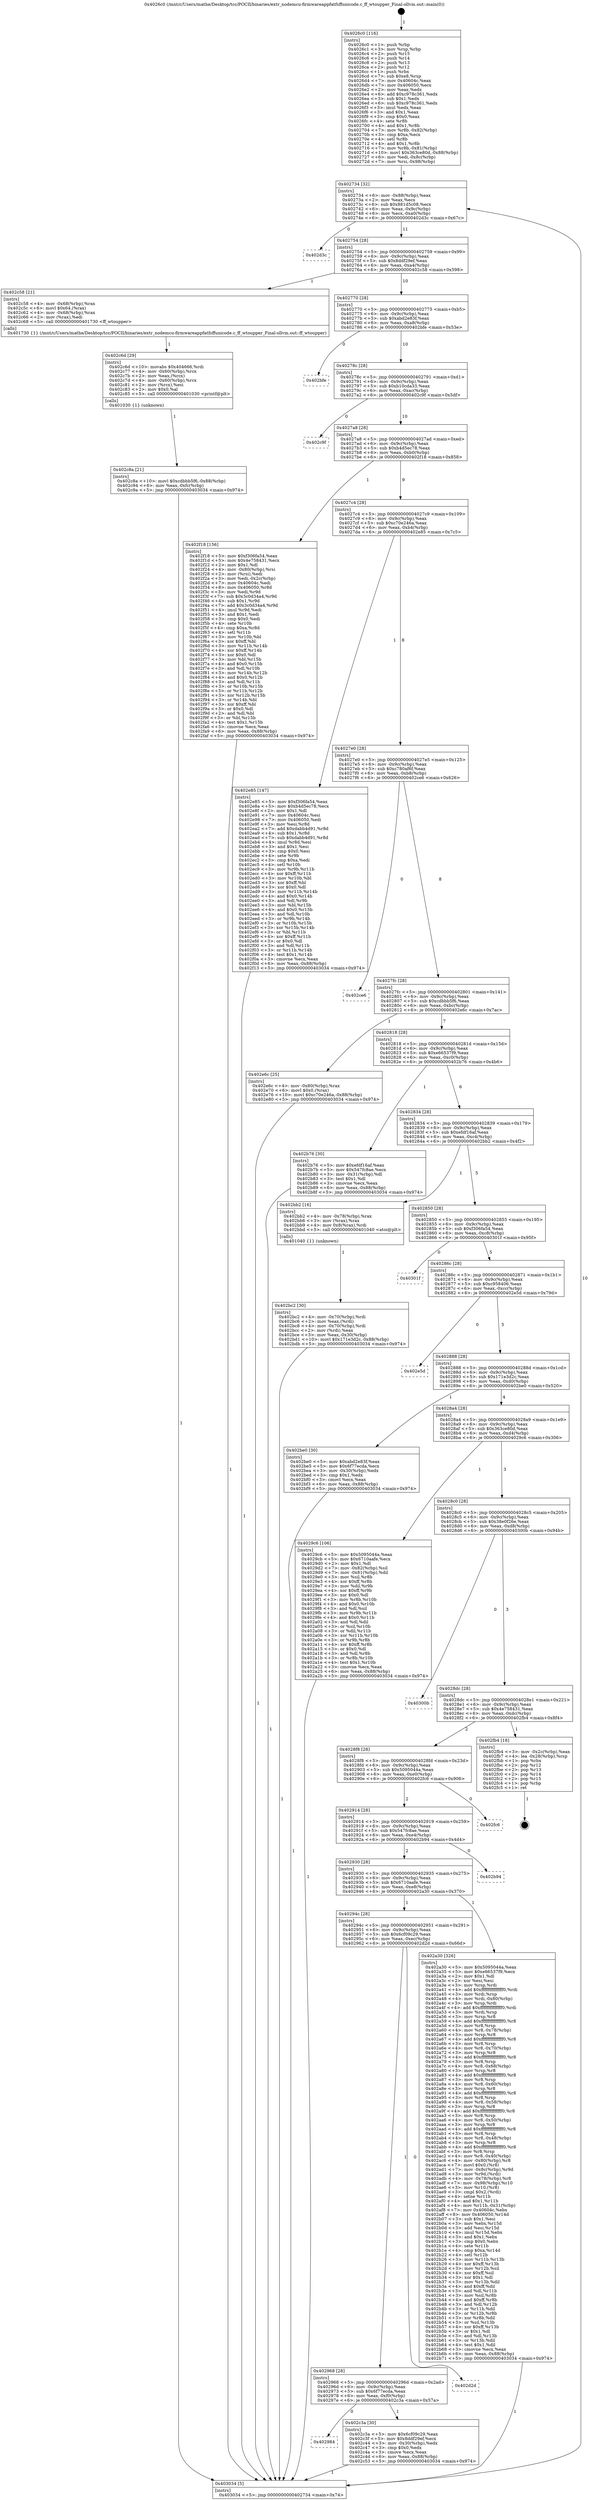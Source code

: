 digraph "0x4026c0" {
  label = "0x4026c0 (/mnt/c/Users/mathe/Desktop/tcc/POCII/binaries/extr_nodemcu-firmwareappfatfsffunicode.c_ff_wtoupper_Final-ollvm.out::main(0))"
  labelloc = "t"
  node[shape=record]

  Entry [label="",width=0.3,height=0.3,shape=circle,fillcolor=black,style=filled]
  "0x402734" [label="{
     0x402734 [32]\l
     | [instrs]\l
     &nbsp;&nbsp;0x402734 \<+6\>: mov -0x88(%rbp),%eax\l
     &nbsp;&nbsp;0x40273a \<+2\>: mov %eax,%ecx\l
     &nbsp;&nbsp;0x40273c \<+6\>: sub $0x881d5c08,%ecx\l
     &nbsp;&nbsp;0x402742 \<+6\>: mov %eax,-0x9c(%rbp)\l
     &nbsp;&nbsp;0x402748 \<+6\>: mov %ecx,-0xa0(%rbp)\l
     &nbsp;&nbsp;0x40274e \<+6\>: je 0000000000402d3c \<main+0x67c\>\l
  }"]
  "0x402d3c" [label="{
     0x402d3c\l
  }", style=dashed]
  "0x402754" [label="{
     0x402754 [28]\l
     | [instrs]\l
     &nbsp;&nbsp;0x402754 \<+5\>: jmp 0000000000402759 \<main+0x99\>\l
     &nbsp;&nbsp;0x402759 \<+6\>: mov -0x9c(%rbp),%eax\l
     &nbsp;&nbsp;0x40275f \<+5\>: sub $0x8ddf29ef,%eax\l
     &nbsp;&nbsp;0x402764 \<+6\>: mov %eax,-0xa4(%rbp)\l
     &nbsp;&nbsp;0x40276a \<+6\>: je 0000000000402c58 \<main+0x598\>\l
  }"]
  Exit [label="",width=0.3,height=0.3,shape=circle,fillcolor=black,style=filled,peripheries=2]
  "0x402c58" [label="{
     0x402c58 [21]\l
     | [instrs]\l
     &nbsp;&nbsp;0x402c58 \<+4\>: mov -0x68(%rbp),%rax\l
     &nbsp;&nbsp;0x402c5c \<+6\>: movl $0x64,(%rax)\l
     &nbsp;&nbsp;0x402c62 \<+4\>: mov -0x68(%rbp),%rax\l
     &nbsp;&nbsp;0x402c66 \<+2\>: mov (%rax),%edi\l
     &nbsp;&nbsp;0x402c68 \<+5\>: call 0000000000401730 \<ff_wtoupper\>\l
     | [calls]\l
     &nbsp;&nbsp;0x401730 \{1\} (/mnt/c/Users/mathe/Desktop/tcc/POCII/binaries/extr_nodemcu-firmwareappfatfsffunicode.c_ff_wtoupper_Final-ollvm.out::ff_wtoupper)\l
  }"]
  "0x402770" [label="{
     0x402770 [28]\l
     | [instrs]\l
     &nbsp;&nbsp;0x402770 \<+5\>: jmp 0000000000402775 \<main+0xb5\>\l
     &nbsp;&nbsp;0x402775 \<+6\>: mov -0x9c(%rbp),%eax\l
     &nbsp;&nbsp;0x40277b \<+5\>: sub $0xabd2e83f,%eax\l
     &nbsp;&nbsp;0x402780 \<+6\>: mov %eax,-0xa8(%rbp)\l
     &nbsp;&nbsp;0x402786 \<+6\>: je 0000000000402bfe \<main+0x53e\>\l
  }"]
  "0x402c8a" [label="{
     0x402c8a [21]\l
     | [instrs]\l
     &nbsp;&nbsp;0x402c8a \<+10\>: movl $0xcdbbb5f6,-0x88(%rbp)\l
     &nbsp;&nbsp;0x402c94 \<+6\>: mov %eax,-0xfc(%rbp)\l
     &nbsp;&nbsp;0x402c9a \<+5\>: jmp 0000000000403034 \<main+0x974\>\l
  }"]
  "0x402bfe" [label="{
     0x402bfe\l
  }", style=dashed]
  "0x40278c" [label="{
     0x40278c [28]\l
     | [instrs]\l
     &nbsp;&nbsp;0x40278c \<+5\>: jmp 0000000000402791 \<main+0xd1\>\l
     &nbsp;&nbsp;0x402791 \<+6\>: mov -0x9c(%rbp),%eax\l
     &nbsp;&nbsp;0x402797 \<+5\>: sub $0xb10cda33,%eax\l
     &nbsp;&nbsp;0x40279c \<+6\>: mov %eax,-0xac(%rbp)\l
     &nbsp;&nbsp;0x4027a2 \<+6\>: je 0000000000402c9f \<main+0x5df\>\l
  }"]
  "0x402c6d" [label="{
     0x402c6d [29]\l
     | [instrs]\l
     &nbsp;&nbsp;0x402c6d \<+10\>: movabs $0x404666,%rdi\l
     &nbsp;&nbsp;0x402c77 \<+4\>: mov -0x60(%rbp),%rcx\l
     &nbsp;&nbsp;0x402c7b \<+2\>: mov %eax,(%rcx)\l
     &nbsp;&nbsp;0x402c7d \<+4\>: mov -0x60(%rbp),%rcx\l
     &nbsp;&nbsp;0x402c81 \<+2\>: mov (%rcx),%esi\l
     &nbsp;&nbsp;0x402c83 \<+2\>: mov $0x0,%al\l
     &nbsp;&nbsp;0x402c85 \<+5\>: call 0000000000401030 \<printf@plt\>\l
     | [calls]\l
     &nbsp;&nbsp;0x401030 \{1\} (unknown)\l
  }"]
  "0x402c9f" [label="{
     0x402c9f\l
  }", style=dashed]
  "0x4027a8" [label="{
     0x4027a8 [28]\l
     | [instrs]\l
     &nbsp;&nbsp;0x4027a8 \<+5\>: jmp 00000000004027ad \<main+0xed\>\l
     &nbsp;&nbsp;0x4027ad \<+6\>: mov -0x9c(%rbp),%eax\l
     &nbsp;&nbsp;0x4027b3 \<+5\>: sub $0xb4d5ec78,%eax\l
     &nbsp;&nbsp;0x4027b8 \<+6\>: mov %eax,-0xb0(%rbp)\l
     &nbsp;&nbsp;0x4027be \<+6\>: je 0000000000402f18 \<main+0x858\>\l
  }"]
  "0x402984" [label="{
     0x402984\l
  }", style=dashed]
  "0x402f18" [label="{
     0x402f18 [156]\l
     | [instrs]\l
     &nbsp;&nbsp;0x402f18 \<+5\>: mov $0xf306fa54,%eax\l
     &nbsp;&nbsp;0x402f1d \<+5\>: mov $0x4e758431,%ecx\l
     &nbsp;&nbsp;0x402f22 \<+2\>: mov $0x1,%dl\l
     &nbsp;&nbsp;0x402f24 \<+4\>: mov -0x80(%rbp),%rsi\l
     &nbsp;&nbsp;0x402f28 \<+2\>: mov (%rsi),%edi\l
     &nbsp;&nbsp;0x402f2a \<+3\>: mov %edi,-0x2c(%rbp)\l
     &nbsp;&nbsp;0x402f2d \<+7\>: mov 0x40604c,%edi\l
     &nbsp;&nbsp;0x402f34 \<+8\>: mov 0x406050,%r8d\l
     &nbsp;&nbsp;0x402f3c \<+3\>: mov %edi,%r9d\l
     &nbsp;&nbsp;0x402f3f \<+7\>: sub $0x3c0d34a4,%r9d\l
     &nbsp;&nbsp;0x402f46 \<+4\>: sub $0x1,%r9d\l
     &nbsp;&nbsp;0x402f4a \<+7\>: add $0x3c0d34a4,%r9d\l
     &nbsp;&nbsp;0x402f51 \<+4\>: imul %r9d,%edi\l
     &nbsp;&nbsp;0x402f55 \<+3\>: and $0x1,%edi\l
     &nbsp;&nbsp;0x402f58 \<+3\>: cmp $0x0,%edi\l
     &nbsp;&nbsp;0x402f5b \<+4\>: sete %r10b\l
     &nbsp;&nbsp;0x402f5f \<+4\>: cmp $0xa,%r8d\l
     &nbsp;&nbsp;0x402f63 \<+4\>: setl %r11b\l
     &nbsp;&nbsp;0x402f67 \<+3\>: mov %r10b,%bl\l
     &nbsp;&nbsp;0x402f6a \<+3\>: xor $0xff,%bl\l
     &nbsp;&nbsp;0x402f6d \<+3\>: mov %r11b,%r14b\l
     &nbsp;&nbsp;0x402f70 \<+4\>: xor $0xff,%r14b\l
     &nbsp;&nbsp;0x402f74 \<+3\>: xor $0x0,%dl\l
     &nbsp;&nbsp;0x402f77 \<+3\>: mov %bl,%r15b\l
     &nbsp;&nbsp;0x402f7a \<+4\>: and $0x0,%r15b\l
     &nbsp;&nbsp;0x402f7e \<+3\>: and %dl,%r10b\l
     &nbsp;&nbsp;0x402f81 \<+3\>: mov %r14b,%r12b\l
     &nbsp;&nbsp;0x402f84 \<+4\>: and $0x0,%r12b\l
     &nbsp;&nbsp;0x402f88 \<+3\>: and %dl,%r11b\l
     &nbsp;&nbsp;0x402f8b \<+3\>: or %r10b,%r15b\l
     &nbsp;&nbsp;0x402f8e \<+3\>: or %r11b,%r12b\l
     &nbsp;&nbsp;0x402f91 \<+3\>: xor %r12b,%r15b\l
     &nbsp;&nbsp;0x402f94 \<+3\>: or %r14b,%bl\l
     &nbsp;&nbsp;0x402f97 \<+3\>: xor $0xff,%bl\l
     &nbsp;&nbsp;0x402f9a \<+3\>: or $0x0,%dl\l
     &nbsp;&nbsp;0x402f9d \<+2\>: and %dl,%bl\l
     &nbsp;&nbsp;0x402f9f \<+3\>: or %bl,%r15b\l
     &nbsp;&nbsp;0x402fa2 \<+4\>: test $0x1,%r15b\l
     &nbsp;&nbsp;0x402fa6 \<+3\>: cmovne %ecx,%eax\l
     &nbsp;&nbsp;0x402fa9 \<+6\>: mov %eax,-0x88(%rbp)\l
     &nbsp;&nbsp;0x402faf \<+5\>: jmp 0000000000403034 \<main+0x974\>\l
  }"]
  "0x4027c4" [label="{
     0x4027c4 [28]\l
     | [instrs]\l
     &nbsp;&nbsp;0x4027c4 \<+5\>: jmp 00000000004027c9 \<main+0x109\>\l
     &nbsp;&nbsp;0x4027c9 \<+6\>: mov -0x9c(%rbp),%eax\l
     &nbsp;&nbsp;0x4027cf \<+5\>: sub $0xc70e246a,%eax\l
     &nbsp;&nbsp;0x4027d4 \<+6\>: mov %eax,-0xb4(%rbp)\l
     &nbsp;&nbsp;0x4027da \<+6\>: je 0000000000402e85 \<main+0x7c5\>\l
  }"]
  "0x402c3a" [label="{
     0x402c3a [30]\l
     | [instrs]\l
     &nbsp;&nbsp;0x402c3a \<+5\>: mov $0x6cf09c29,%eax\l
     &nbsp;&nbsp;0x402c3f \<+5\>: mov $0x8ddf29ef,%ecx\l
     &nbsp;&nbsp;0x402c44 \<+3\>: mov -0x30(%rbp),%edx\l
     &nbsp;&nbsp;0x402c47 \<+3\>: cmp $0x0,%edx\l
     &nbsp;&nbsp;0x402c4a \<+3\>: cmove %ecx,%eax\l
     &nbsp;&nbsp;0x402c4d \<+6\>: mov %eax,-0x88(%rbp)\l
     &nbsp;&nbsp;0x402c53 \<+5\>: jmp 0000000000403034 \<main+0x974\>\l
  }"]
  "0x402e85" [label="{
     0x402e85 [147]\l
     | [instrs]\l
     &nbsp;&nbsp;0x402e85 \<+5\>: mov $0xf306fa54,%eax\l
     &nbsp;&nbsp;0x402e8a \<+5\>: mov $0xb4d5ec78,%ecx\l
     &nbsp;&nbsp;0x402e8f \<+2\>: mov $0x1,%dl\l
     &nbsp;&nbsp;0x402e91 \<+7\>: mov 0x40604c,%esi\l
     &nbsp;&nbsp;0x402e98 \<+7\>: mov 0x406050,%edi\l
     &nbsp;&nbsp;0x402e9f \<+3\>: mov %esi,%r8d\l
     &nbsp;&nbsp;0x402ea2 \<+7\>: add $0xdabb4d91,%r8d\l
     &nbsp;&nbsp;0x402ea9 \<+4\>: sub $0x1,%r8d\l
     &nbsp;&nbsp;0x402ead \<+7\>: sub $0xdabb4d91,%r8d\l
     &nbsp;&nbsp;0x402eb4 \<+4\>: imul %r8d,%esi\l
     &nbsp;&nbsp;0x402eb8 \<+3\>: and $0x1,%esi\l
     &nbsp;&nbsp;0x402ebb \<+3\>: cmp $0x0,%esi\l
     &nbsp;&nbsp;0x402ebe \<+4\>: sete %r9b\l
     &nbsp;&nbsp;0x402ec2 \<+3\>: cmp $0xa,%edi\l
     &nbsp;&nbsp;0x402ec5 \<+4\>: setl %r10b\l
     &nbsp;&nbsp;0x402ec9 \<+3\>: mov %r9b,%r11b\l
     &nbsp;&nbsp;0x402ecc \<+4\>: xor $0xff,%r11b\l
     &nbsp;&nbsp;0x402ed0 \<+3\>: mov %r10b,%bl\l
     &nbsp;&nbsp;0x402ed3 \<+3\>: xor $0xff,%bl\l
     &nbsp;&nbsp;0x402ed6 \<+3\>: xor $0x0,%dl\l
     &nbsp;&nbsp;0x402ed9 \<+3\>: mov %r11b,%r14b\l
     &nbsp;&nbsp;0x402edc \<+4\>: and $0x0,%r14b\l
     &nbsp;&nbsp;0x402ee0 \<+3\>: and %dl,%r9b\l
     &nbsp;&nbsp;0x402ee3 \<+3\>: mov %bl,%r15b\l
     &nbsp;&nbsp;0x402ee6 \<+4\>: and $0x0,%r15b\l
     &nbsp;&nbsp;0x402eea \<+3\>: and %dl,%r10b\l
     &nbsp;&nbsp;0x402eed \<+3\>: or %r9b,%r14b\l
     &nbsp;&nbsp;0x402ef0 \<+3\>: or %r10b,%r15b\l
     &nbsp;&nbsp;0x402ef3 \<+3\>: xor %r15b,%r14b\l
     &nbsp;&nbsp;0x402ef6 \<+3\>: or %bl,%r11b\l
     &nbsp;&nbsp;0x402ef9 \<+4\>: xor $0xff,%r11b\l
     &nbsp;&nbsp;0x402efd \<+3\>: or $0x0,%dl\l
     &nbsp;&nbsp;0x402f00 \<+3\>: and %dl,%r11b\l
     &nbsp;&nbsp;0x402f03 \<+3\>: or %r11b,%r14b\l
     &nbsp;&nbsp;0x402f06 \<+4\>: test $0x1,%r14b\l
     &nbsp;&nbsp;0x402f0a \<+3\>: cmovne %ecx,%eax\l
     &nbsp;&nbsp;0x402f0d \<+6\>: mov %eax,-0x88(%rbp)\l
     &nbsp;&nbsp;0x402f13 \<+5\>: jmp 0000000000403034 \<main+0x974\>\l
  }"]
  "0x4027e0" [label="{
     0x4027e0 [28]\l
     | [instrs]\l
     &nbsp;&nbsp;0x4027e0 \<+5\>: jmp 00000000004027e5 \<main+0x125\>\l
     &nbsp;&nbsp;0x4027e5 \<+6\>: mov -0x9c(%rbp),%eax\l
     &nbsp;&nbsp;0x4027eb \<+5\>: sub $0xc780af6f,%eax\l
     &nbsp;&nbsp;0x4027f0 \<+6\>: mov %eax,-0xb8(%rbp)\l
     &nbsp;&nbsp;0x4027f6 \<+6\>: je 0000000000402ce6 \<main+0x626\>\l
  }"]
  "0x402968" [label="{
     0x402968 [28]\l
     | [instrs]\l
     &nbsp;&nbsp;0x402968 \<+5\>: jmp 000000000040296d \<main+0x2ad\>\l
     &nbsp;&nbsp;0x40296d \<+6\>: mov -0x9c(%rbp),%eax\l
     &nbsp;&nbsp;0x402973 \<+5\>: sub $0x6f77ecda,%eax\l
     &nbsp;&nbsp;0x402978 \<+6\>: mov %eax,-0xf0(%rbp)\l
     &nbsp;&nbsp;0x40297e \<+6\>: je 0000000000402c3a \<main+0x57a\>\l
  }"]
  "0x402ce6" [label="{
     0x402ce6\l
  }", style=dashed]
  "0x4027fc" [label="{
     0x4027fc [28]\l
     | [instrs]\l
     &nbsp;&nbsp;0x4027fc \<+5\>: jmp 0000000000402801 \<main+0x141\>\l
     &nbsp;&nbsp;0x402801 \<+6\>: mov -0x9c(%rbp),%eax\l
     &nbsp;&nbsp;0x402807 \<+5\>: sub $0xcdbbb5f6,%eax\l
     &nbsp;&nbsp;0x40280c \<+6\>: mov %eax,-0xbc(%rbp)\l
     &nbsp;&nbsp;0x402812 \<+6\>: je 0000000000402e6c \<main+0x7ac\>\l
  }"]
  "0x402d2d" [label="{
     0x402d2d\l
  }", style=dashed]
  "0x402e6c" [label="{
     0x402e6c [25]\l
     | [instrs]\l
     &nbsp;&nbsp;0x402e6c \<+4\>: mov -0x80(%rbp),%rax\l
     &nbsp;&nbsp;0x402e70 \<+6\>: movl $0x0,(%rax)\l
     &nbsp;&nbsp;0x402e76 \<+10\>: movl $0xc70e246a,-0x88(%rbp)\l
     &nbsp;&nbsp;0x402e80 \<+5\>: jmp 0000000000403034 \<main+0x974\>\l
  }"]
  "0x402818" [label="{
     0x402818 [28]\l
     | [instrs]\l
     &nbsp;&nbsp;0x402818 \<+5\>: jmp 000000000040281d \<main+0x15d\>\l
     &nbsp;&nbsp;0x40281d \<+6\>: mov -0x9c(%rbp),%eax\l
     &nbsp;&nbsp;0x402823 \<+5\>: sub $0xe66537f9,%eax\l
     &nbsp;&nbsp;0x402828 \<+6\>: mov %eax,-0xc0(%rbp)\l
     &nbsp;&nbsp;0x40282e \<+6\>: je 0000000000402b76 \<main+0x4b6\>\l
  }"]
  "0x402bc2" [label="{
     0x402bc2 [30]\l
     | [instrs]\l
     &nbsp;&nbsp;0x402bc2 \<+4\>: mov -0x70(%rbp),%rdi\l
     &nbsp;&nbsp;0x402bc6 \<+2\>: mov %eax,(%rdi)\l
     &nbsp;&nbsp;0x402bc8 \<+4\>: mov -0x70(%rbp),%rdi\l
     &nbsp;&nbsp;0x402bcc \<+2\>: mov (%rdi),%eax\l
     &nbsp;&nbsp;0x402bce \<+3\>: mov %eax,-0x30(%rbp)\l
     &nbsp;&nbsp;0x402bd1 \<+10\>: movl $0x171e3d2c,-0x88(%rbp)\l
     &nbsp;&nbsp;0x402bdb \<+5\>: jmp 0000000000403034 \<main+0x974\>\l
  }"]
  "0x402b76" [label="{
     0x402b76 [30]\l
     | [instrs]\l
     &nbsp;&nbsp;0x402b76 \<+5\>: mov $0xefdf16af,%eax\l
     &nbsp;&nbsp;0x402b7b \<+5\>: mov $0x547fc8ae,%ecx\l
     &nbsp;&nbsp;0x402b80 \<+3\>: mov -0x31(%rbp),%dl\l
     &nbsp;&nbsp;0x402b83 \<+3\>: test $0x1,%dl\l
     &nbsp;&nbsp;0x402b86 \<+3\>: cmovne %ecx,%eax\l
     &nbsp;&nbsp;0x402b89 \<+6\>: mov %eax,-0x88(%rbp)\l
     &nbsp;&nbsp;0x402b8f \<+5\>: jmp 0000000000403034 \<main+0x974\>\l
  }"]
  "0x402834" [label="{
     0x402834 [28]\l
     | [instrs]\l
     &nbsp;&nbsp;0x402834 \<+5\>: jmp 0000000000402839 \<main+0x179\>\l
     &nbsp;&nbsp;0x402839 \<+6\>: mov -0x9c(%rbp),%eax\l
     &nbsp;&nbsp;0x40283f \<+5\>: sub $0xefdf16af,%eax\l
     &nbsp;&nbsp;0x402844 \<+6\>: mov %eax,-0xc4(%rbp)\l
     &nbsp;&nbsp;0x40284a \<+6\>: je 0000000000402bb2 \<main+0x4f2\>\l
  }"]
  "0x40294c" [label="{
     0x40294c [28]\l
     | [instrs]\l
     &nbsp;&nbsp;0x40294c \<+5\>: jmp 0000000000402951 \<main+0x291\>\l
     &nbsp;&nbsp;0x402951 \<+6\>: mov -0x9c(%rbp),%eax\l
     &nbsp;&nbsp;0x402957 \<+5\>: sub $0x6cf09c29,%eax\l
     &nbsp;&nbsp;0x40295c \<+6\>: mov %eax,-0xec(%rbp)\l
     &nbsp;&nbsp;0x402962 \<+6\>: je 0000000000402d2d \<main+0x66d\>\l
  }"]
  "0x402bb2" [label="{
     0x402bb2 [16]\l
     | [instrs]\l
     &nbsp;&nbsp;0x402bb2 \<+4\>: mov -0x78(%rbp),%rax\l
     &nbsp;&nbsp;0x402bb6 \<+3\>: mov (%rax),%rax\l
     &nbsp;&nbsp;0x402bb9 \<+4\>: mov 0x8(%rax),%rdi\l
     &nbsp;&nbsp;0x402bbd \<+5\>: call 0000000000401040 \<atoi@plt\>\l
     | [calls]\l
     &nbsp;&nbsp;0x401040 \{1\} (unknown)\l
  }"]
  "0x402850" [label="{
     0x402850 [28]\l
     | [instrs]\l
     &nbsp;&nbsp;0x402850 \<+5\>: jmp 0000000000402855 \<main+0x195\>\l
     &nbsp;&nbsp;0x402855 \<+6\>: mov -0x9c(%rbp),%eax\l
     &nbsp;&nbsp;0x40285b \<+5\>: sub $0xf306fa54,%eax\l
     &nbsp;&nbsp;0x402860 \<+6\>: mov %eax,-0xc8(%rbp)\l
     &nbsp;&nbsp;0x402866 \<+6\>: je 000000000040301f \<main+0x95f\>\l
  }"]
  "0x402a30" [label="{
     0x402a30 [326]\l
     | [instrs]\l
     &nbsp;&nbsp;0x402a30 \<+5\>: mov $0x5095044a,%eax\l
     &nbsp;&nbsp;0x402a35 \<+5\>: mov $0xe66537f9,%ecx\l
     &nbsp;&nbsp;0x402a3a \<+2\>: mov $0x1,%dl\l
     &nbsp;&nbsp;0x402a3c \<+2\>: xor %esi,%esi\l
     &nbsp;&nbsp;0x402a3e \<+3\>: mov %rsp,%rdi\l
     &nbsp;&nbsp;0x402a41 \<+4\>: add $0xfffffffffffffff0,%rdi\l
     &nbsp;&nbsp;0x402a45 \<+3\>: mov %rdi,%rsp\l
     &nbsp;&nbsp;0x402a48 \<+4\>: mov %rdi,-0x80(%rbp)\l
     &nbsp;&nbsp;0x402a4c \<+3\>: mov %rsp,%rdi\l
     &nbsp;&nbsp;0x402a4f \<+4\>: add $0xfffffffffffffff0,%rdi\l
     &nbsp;&nbsp;0x402a53 \<+3\>: mov %rdi,%rsp\l
     &nbsp;&nbsp;0x402a56 \<+3\>: mov %rsp,%r8\l
     &nbsp;&nbsp;0x402a59 \<+4\>: add $0xfffffffffffffff0,%r8\l
     &nbsp;&nbsp;0x402a5d \<+3\>: mov %r8,%rsp\l
     &nbsp;&nbsp;0x402a60 \<+4\>: mov %r8,-0x78(%rbp)\l
     &nbsp;&nbsp;0x402a64 \<+3\>: mov %rsp,%r8\l
     &nbsp;&nbsp;0x402a67 \<+4\>: add $0xfffffffffffffff0,%r8\l
     &nbsp;&nbsp;0x402a6b \<+3\>: mov %r8,%rsp\l
     &nbsp;&nbsp;0x402a6e \<+4\>: mov %r8,-0x70(%rbp)\l
     &nbsp;&nbsp;0x402a72 \<+3\>: mov %rsp,%r8\l
     &nbsp;&nbsp;0x402a75 \<+4\>: add $0xfffffffffffffff0,%r8\l
     &nbsp;&nbsp;0x402a79 \<+3\>: mov %r8,%rsp\l
     &nbsp;&nbsp;0x402a7c \<+4\>: mov %r8,-0x68(%rbp)\l
     &nbsp;&nbsp;0x402a80 \<+3\>: mov %rsp,%r8\l
     &nbsp;&nbsp;0x402a83 \<+4\>: add $0xfffffffffffffff0,%r8\l
     &nbsp;&nbsp;0x402a87 \<+3\>: mov %r8,%rsp\l
     &nbsp;&nbsp;0x402a8a \<+4\>: mov %r8,-0x60(%rbp)\l
     &nbsp;&nbsp;0x402a8e \<+3\>: mov %rsp,%r8\l
     &nbsp;&nbsp;0x402a91 \<+4\>: add $0xfffffffffffffff0,%r8\l
     &nbsp;&nbsp;0x402a95 \<+3\>: mov %r8,%rsp\l
     &nbsp;&nbsp;0x402a98 \<+4\>: mov %r8,-0x58(%rbp)\l
     &nbsp;&nbsp;0x402a9c \<+3\>: mov %rsp,%r8\l
     &nbsp;&nbsp;0x402a9f \<+4\>: add $0xfffffffffffffff0,%r8\l
     &nbsp;&nbsp;0x402aa3 \<+3\>: mov %r8,%rsp\l
     &nbsp;&nbsp;0x402aa6 \<+4\>: mov %r8,-0x50(%rbp)\l
     &nbsp;&nbsp;0x402aaa \<+3\>: mov %rsp,%r8\l
     &nbsp;&nbsp;0x402aad \<+4\>: add $0xfffffffffffffff0,%r8\l
     &nbsp;&nbsp;0x402ab1 \<+3\>: mov %r8,%rsp\l
     &nbsp;&nbsp;0x402ab4 \<+4\>: mov %r8,-0x48(%rbp)\l
     &nbsp;&nbsp;0x402ab8 \<+3\>: mov %rsp,%r8\l
     &nbsp;&nbsp;0x402abb \<+4\>: add $0xfffffffffffffff0,%r8\l
     &nbsp;&nbsp;0x402abf \<+3\>: mov %r8,%rsp\l
     &nbsp;&nbsp;0x402ac2 \<+4\>: mov %r8,-0x40(%rbp)\l
     &nbsp;&nbsp;0x402ac6 \<+4\>: mov -0x80(%rbp),%r8\l
     &nbsp;&nbsp;0x402aca \<+7\>: movl $0x0,(%r8)\l
     &nbsp;&nbsp;0x402ad1 \<+7\>: mov -0x8c(%rbp),%r9d\l
     &nbsp;&nbsp;0x402ad8 \<+3\>: mov %r9d,(%rdi)\l
     &nbsp;&nbsp;0x402adb \<+4\>: mov -0x78(%rbp),%r8\l
     &nbsp;&nbsp;0x402adf \<+7\>: mov -0x98(%rbp),%r10\l
     &nbsp;&nbsp;0x402ae6 \<+3\>: mov %r10,(%r8)\l
     &nbsp;&nbsp;0x402ae9 \<+3\>: cmpl $0x2,(%rdi)\l
     &nbsp;&nbsp;0x402aec \<+4\>: setne %r11b\l
     &nbsp;&nbsp;0x402af0 \<+4\>: and $0x1,%r11b\l
     &nbsp;&nbsp;0x402af4 \<+4\>: mov %r11b,-0x31(%rbp)\l
     &nbsp;&nbsp;0x402af8 \<+7\>: mov 0x40604c,%ebx\l
     &nbsp;&nbsp;0x402aff \<+8\>: mov 0x406050,%r14d\l
     &nbsp;&nbsp;0x402b07 \<+3\>: sub $0x1,%esi\l
     &nbsp;&nbsp;0x402b0a \<+3\>: mov %ebx,%r15d\l
     &nbsp;&nbsp;0x402b0d \<+3\>: add %esi,%r15d\l
     &nbsp;&nbsp;0x402b10 \<+4\>: imul %r15d,%ebx\l
     &nbsp;&nbsp;0x402b14 \<+3\>: and $0x1,%ebx\l
     &nbsp;&nbsp;0x402b17 \<+3\>: cmp $0x0,%ebx\l
     &nbsp;&nbsp;0x402b1a \<+4\>: sete %r11b\l
     &nbsp;&nbsp;0x402b1e \<+4\>: cmp $0xa,%r14d\l
     &nbsp;&nbsp;0x402b22 \<+4\>: setl %r12b\l
     &nbsp;&nbsp;0x402b26 \<+3\>: mov %r11b,%r13b\l
     &nbsp;&nbsp;0x402b29 \<+4\>: xor $0xff,%r13b\l
     &nbsp;&nbsp;0x402b2d \<+3\>: mov %r12b,%sil\l
     &nbsp;&nbsp;0x402b30 \<+4\>: xor $0xff,%sil\l
     &nbsp;&nbsp;0x402b34 \<+3\>: xor $0x1,%dl\l
     &nbsp;&nbsp;0x402b37 \<+3\>: mov %r13b,%dil\l
     &nbsp;&nbsp;0x402b3a \<+4\>: and $0xff,%dil\l
     &nbsp;&nbsp;0x402b3e \<+3\>: and %dl,%r11b\l
     &nbsp;&nbsp;0x402b41 \<+3\>: mov %sil,%r8b\l
     &nbsp;&nbsp;0x402b44 \<+4\>: and $0xff,%r8b\l
     &nbsp;&nbsp;0x402b48 \<+3\>: and %dl,%r12b\l
     &nbsp;&nbsp;0x402b4b \<+3\>: or %r11b,%dil\l
     &nbsp;&nbsp;0x402b4e \<+3\>: or %r12b,%r8b\l
     &nbsp;&nbsp;0x402b51 \<+3\>: xor %r8b,%dil\l
     &nbsp;&nbsp;0x402b54 \<+3\>: or %sil,%r13b\l
     &nbsp;&nbsp;0x402b57 \<+4\>: xor $0xff,%r13b\l
     &nbsp;&nbsp;0x402b5b \<+3\>: or $0x1,%dl\l
     &nbsp;&nbsp;0x402b5e \<+3\>: and %dl,%r13b\l
     &nbsp;&nbsp;0x402b61 \<+3\>: or %r13b,%dil\l
     &nbsp;&nbsp;0x402b64 \<+4\>: test $0x1,%dil\l
     &nbsp;&nbsp;0x402b68 \<+3\>: cmovne %ecx,%eax\l
     &nbsp;&nbsp;0x402b6b \<+6\>: mov %eax,-0x88(%rbp)\l
     &nbsp;&nbsp;0x402b71 \<+5\>: jmp 0000000000403034 \<main+0x974\>\l
  }"]
  "0x40301f" [label="{
     0x40301f\l
  }", style=dashed]
  "0x40286c" [label="{
     0x40286c [28]\l
     | [instrs]\l
     &nbsp;&nbsp;0x40286c \<+5\>: jmp 0000000000402871 \<main+0x1b1\>\l
     &nbsp;&nbsp;0x402871 \<+6\>: mov -0x9c(%rbp),%eax\l
     &nbsp;&nbsp;0x402877 \<+5\>: sub $0xc958406,%eax\l
     &nbsp;&nbsp;0x40287c \<+6\>: mov %eax,-0xcc(%rbp)\l
     &nbsp;&nbsp;0x402882 \<+6\>: je 0000000000402e5d \<main+0x79d\>\l
  }"]
  "0x402930" [label="{
     0x402930 [28]\l
     | [instrs]\l
     &nbsp;&nbsp;0x402930 \<+5\>: jmp 0000000000402935 \<main+0x275\>\l
     &nbsp;&nbsp;0x402935 \<+6\>: mov -0x9c(%rbp),%eax\l
     &nbsp;&nbsp;0x40293b \<+5\>: sub $0x6710aafe,%eax\l
     &nbsp;&nbsp;0x402940 \<+6\>: mov %eax,-0xe8(%rbp)\l
     &nbsp;&nbsp;0x402946 \<+6\>: je 0000000000402a30 \<main+0x370\>\l
  }"]
  "0x402e5d" [label="{
     0x402e5d\l
  }", style=dashed]
  "0x402888" [label="{
     0x402888 [28]\l
     | [instrs]\l
     &nbsp;&nbsp;0x402888 \<+5\>: jmp 000000000040288d \<main+0x1cd\>\l
     &nbsp;&nbsp;0x40288d \<+6\>: mov -0x9c(%rbp),%eax\l
     &nbsp;&nbsp;0x402893 \<+5\>: sub $0x171e3d2c,%eax\l
     &nbsp;&nbsp;0x402898 \<+6\>: mov %eax,-0xd0(%rbp)\l
     &nbsp;&nbsp;0x40289e \<+6\>: je 0000000000402be0 \<main+0x520\>\l
  }"]
  "0x402b94" [label="{
     0x402b94\l
  }", style=dashed]
  "0x402be0" [label="{
     0x402be0 [30]\l
     | [instrs]\l
     &nbsp;&nbsp;0x402be0 \<+5\>: mov $0xabd2e83f,%eax\l
     &nbsp;&nbsp;0x402be5 \<+5\>: mov $0x6f77ecda,%ecx\l
     &nbsp;&nbsp;0x402bea \<+3\>: mov -0x30(%rbp),%edx\l
     &nbsp;&nbsp;0x402bed \<+3\>: cmp $0x1,%edx\l
     &nbsp;&nbsp;0x402bf0 \<+3\>: cmovl %ecx,%eax\l
     &nbsp;&nbsp;0x402bf3 \<+6\>: mov %eax,-0x88(%rbp)\l
     &nbsp;&nbsp;0x402bf9 \<+5\>: jmp 0000000000403034 \<main+0x974\>\l
  }"]
  "0x4028a4" [label="{
     0x4028a4 [28]\l
     | [instrs]\l
     &nbsp;&nbsp;0x4028a4 \<+5\>: jmp 00000000004028a9 \<main+0x1e9\>\l
     &nbsp;&nbsp;0x4028a9 \<+6\>: mov -0x9c(%rbp),%eax\l
     &nbsp;&nbsp;0x4028af \<+5\>: sub $0x363ce80d,%eax\l
     &nbsp;&nbsp;0x4028b4 \<+6\>: mov %eax,-0xd4(%rbp)\l
     &nbsp;&nbsp;0x4028ba \<+6\>: je 00000000004029c6 \<main+0x306\>\l
  }"]
  "0x402914" [label="{
     0x402914 [28]\l
     | [instrs]\l
     &nbsp;&nbsp;0x402914 \<+5\>: jmp 0000000000402919 \<main+0x259\>\l
     &nbsp;&nbsp;0x402919 \<+6\>: mov -0x9c(%rbp),%eax\l
     &nbsp;&nbsp;0x40291f \<+5\>: sub $0x547fc8ae,%eax\l
     &nbsp;&nbsp;0x402924 \<+6\>: mov %eax,-0xe4(%rbp)\l
     &nbsp;&nbsp;0x40292a \<+6\>: je 0000000000402b94 \<main+0x4d4\>\l
  }"]
  "0x4029c6" [label="{
     0x4029c6 [106]\l
     | [instrs]\l
     &nbsp;&nbsp;0x4029c6 \<+5\>: mov $0x5095044a,%eax\l
     &nbsp;&nbsp;0x4029cb \<+5\>: mov $0x6710aafe,%ecx\l
     &nbsp;&nbsp;0x4029d0 \<+2\>: mov $0x1,%dl\l
     &nbsp;&nbsp;0x4029d2 \<+7\>: mov -0x82(%rbp),%sil\l
     &nbsp;&nbsp;0x4029d9 \<+7\>: mov -0x81(%rbp),%dil\l
     &nbsp;&nbsp;0x4029e0 \<+3\>: mov %sil,%r8b\l
     &nbsp;&nbsp;0x4029e3 \<+4\>: xor $0xff,%r8b\l
     &nbsp;&nbsp;0x4029e7 \<+3\>: mov %dil,%r9b\l
     &nbsp;&nbsp;0x4029ea \<+4\>: xor $0xff,%r9b\l
     &nbsp;&nbsp;0x4029ee \<+3\>: xor $0x0,%dl\l
     &nbsp;&nbsp;0x4029f1 \<+3\>: mov %r8b,%r10b\l
     &nbsp;&nbsp;0x4029f4 \<+4\>: and $0x0,%r10b\l
     &nbsp;&nbsp;0x4029f8 \<+3\>: and %dl,%sil\l
     &nbsp;&nbsp;0x4029fb \<+3\>: mov %r9b,%r11b\l
     &nbsp;&nbsp;0x4029fe \<+4\>: and $0x0,%r11b\l
     &nbsp;&nbsp;0x402a02 \<+3\>: and %dl,%dil\l
     &nbsp;&nbsp;0x402a05 \<+3\>: or %sil,%r10b\l
     &nbsp;&nbsp;0x402a08 \<+3\>: or %dil,%r11b\l
     &nbsp;&nbsp;0x402a0b \<+3\>: xor %r11b,%r10b\l
     &nbsp;&nbsp;0x402a0e \<+3\>: or %r9b,%r8b\l
     &nbsp;&nbsp;0x402a11 \<+4\>: xor $0xff,%r8b\l
     &nbsp;&nbsp;0x402a15 \<+3\>: or $0x0,%dl\l
     &nbsp;&nbsp;0x402a18 \<+3\>: and %dl,%r8b\l
     &nbsp;&nbsp;0x402a1b \<+3\>: or %r8b,%r10b\l
     &nbsp;&nbsp;0x402a1e \<+4\>: test $0x1,%r10b\l
     &nbsp;&nbsp;0x402a22 \<+3\>: cmovne %ecx,%eax\l
     &nbsp;&nbsp;0x402a25 \<+6\>: mov %eax,-0x88(%rbp)\l
     &nbsp;&nbsp;0x402a2b \<+5\>: jmp 0000000000403034 \<main+0x974\>\l
  }"]
  "0x4028c0" [label="{
     0x4028c0 [28]\l
     | [instrs]\l
     &nbsp;&nbsp;0x4028c0 \<+5\>: jmp 00000000004028c5 \<main+0x205\>\l
     &nbsp;&nbsp;0x4028c5 \<+6\>: mov -0x9c(%rbp),%eax\l
     &nbsp;&nbsp;0x4028cb \<+5\>: sub $0x38e0f26e,%eax\l
     &nbsp;&nbsp;0x4028d0 \<+6\>: mov %eax,-0xd8(%rbp)\l
     &nbsp;&nbsp;0x4028d6 \<+6\>: je 000000000040300b \<main+0x94b\>\l
  }"]
  "0x403034" [label="{
     0x403034 [5]\l
     | [instrs]\l
     &nbsp;&nbsp;0x403034 \<+5\>: jmp 0000000000402734 \<main+0x74\>\l
  }"]
  "0x4026c0" [label="{
     0x4026c0 [116]\l
     | [instrs]\l
     &nbsp;&nbsp;0x4026c0 \<+1\>: push %rbp\l
     &nbsp;&nbsp;0x4026c1 \<+3\>: mov %rsp,%rbp\l
     &nbsp;&nbsp;0x4026c4 \<+2\>: push %r15\l
     &nbsp;&nbsp;0x4026c6 \<+2\>: push %r14\l
     &nbsp;&nbsp;0x4026c8 \<+2\>: push %r13\l
     &nbsp;&nbsp;0x4026ca \<+2\>: push %r12\l
     &nbsp;&nbsp;0x4026cc \<+1\>: push %rbx\l
     &nbsp;&nbsp;0x4026cd \<+7\>: sub $0xe8,%rsp\l
     &nbsp;&nbsp;0x4026d4 \<+7\>: mov 0x40604c,%eax\l
     &nbsp;&nbsp;0x4026db \<+7\>: mov 0x406050,%ecx\l
     &nbsp;&nbsp;0x4026e2 \<+2\>: mov %eax,%edx\l
     &nbsp;&nbsp;0x4026e4 \<+6\>: add $0xc978c361,%edx\l
     &nbsp;&nbsp;0x4026ea \<+3\>: sub $0x1,%edx\l
     &nbsp;&nbsp;0x4026ed \<+6\>: sub $0xc978c361,%edx\l
     &nbsp;&nbsp;0x4026f3 \<+3\>: imul %edx,%eax\l
     &nbsp;&nbsp;0x4026f6 \<+3\>: and $0x1,%eax\l
     &nbsp;&nbsp;0x4026f9 \<+3\>: cmp $0x0,%eax\l
     &nbsp;&nbsp;0x4026fc \<+4\>: sete %r8b\l
     &nbsp;&nbsp;0x402700 \<+4\>: and $0x1,%r8b\l
     &nbsp;&nbsp;0x402704 \<+7\>: mov %r8b,-0x82(%rbp)\l
     &nbsp;&nbsp;0x40270b \<+3\>: cmp $0xa,%ecx\l
     &nbsp;&nbsp;0x40270e \<+4\>: setl %r8b\l
     &nbsp;&nbsp;0x402712 \<+4\>: and $0x1,%r8b\l
     &nbsp;&nbsp;0x402716 \<+7\>: mov %r8b,-0x81(%rbp)\l
     &nbsp;&nbsp;0x40271d \<+10\>: movl $0x363ce80d,-0x88(%rbp)\l
     &nbsp;&nbsp;0x402727 \<+6\>: mov %edi,-0x8c(%rbp)\l
     &nbsp;&nbsp;0x40272d \<+7\>: mov %rsi,-0x98(%rbp)\l
  }"]
  "0x402fc6" [label="{
     0x402fc6\l
  }", style=dashed]
  "0x40300b" [label="{
     0x40300b\l
  }", style=dashed]
  "0x4028dc" [label="{
     0x4028dc [28]\l
     | [instrs]\l
     &nbsp;&nbsp;0x4028dc \<+5\>: jmp 00000000004028e1 \<main+0x221\>\l
     &nbsp;&nbsp;0x4028e1 \<+6\>: mov -0x9c(%rbp),%eax\l
     &nbsp;&nbsp;0x4028e7 \<+5\>: sub $0x4e758431,%eax\l
     &nbsp;&nbsp;0x4028ec \<+6\>: mov %eax,-0xdc(%rbp)\l
     &nbsp;&nbsp;0x4028f2 \<+6\>: je 0000000000402fb4 \<main+0x8f4\>\l
  }"]
  "0x4028f8" [label="{
     0x4028f8 [28]\l
     | [instrs]\l
     &nbsp;&nbsp;0x4028f8 \<+5\>: jmp 00000000004028fd \<main+0x23d\>\l
     &nbsp;&nbsp;0x4028fd \<+6\>: mov -0x9c(%rbp),%eax\l
     &nbsp;&nbsp;0x402903 \<+5\>: sub $0x5095044a,%eax\l
     &nbsp;&nbsp;0x402908 \<+6\>: mov %eax,-0xe0(%rbp)\l
     &nbsp;&nbsp;0x40290e \<+6\>: je 0000000000402fc6 \<main+0x906\>\l
  }"]
  "0x402fb4" [label="{
     0x402fb4 [18]\l
     | [instrs]\l
     &nbsp;&nbsp;0x402fb4 \<+3\>: mov -0x2c(%rbp),%eax\l
     &nbsp;&nbsp;0x402fb7 \<+4\>: lea -0x28(%rbp),%rsp\l
     &nbsp;&nbsp;0x402fbb \<+1\>: pop %rbx\l
     &nbsp;&nbsp;0x402fbc \<+2\>: pop %r12\l
     &nbsp;&nbsp;0x402fbe \<+2\>: pop %r13\l
     &nbsp;&nbsp;0x402fc0 \<+2\>: pop %r14\l
     &nbsp;&nbsp;0x402fc2 \<+2\>: pop %r15\l
     &nbsp;&nbsp;0x402fc4 \<+1\>: pop %rbp\l
     &nbsp;&nbsp;0x402fc5 \<+1\>: ret\l
  }"]
  Entry -> "0x4026c0" [label=" 1"]
  "0x402734" -> "0x402d3c" [label=" 0"]
  "0x402734" -> "0x402754" [label=" 11"]
  "0x402fb4" -> Exit [label=" 1"]
  "0x402754" -> "0x402c58" [label=" 1"]
  "0x402754" -> "0x402770" [label=" 10"]
  "0x402f18" -> "0x403034" [label=" 1"]
  "0x402770" -> "0x402bfe" [label=" 0"]
  "0x402770" -> "0x40278c" [label=" 10"]
  "0x402e85" -> "0x403034" [label=" 1"]
  "0x40278c" -> "0x402c9f" [label=" 0"]
  "0x40278c" -> "0x4027a8" [label=" 10"]
  "0x402e6c" -> "0x403034" [label=" 1"]
  "0x4027a8" -> "0x402f18" [label=" 1"]
  "0x4027a8" -> "0x4027c4" [label=" 9"]
  "0x402c8a" -> "0x403034" [label=" 1"]
  "0x4027c4" -> "0x402e85" [label=" 1"]
  "0x4027c4" -> "0x4027e0" [label=" 8"]
  "0x402c6d" -> "0x402c8a" [label=" 1"]
  "0x4027e0" -> "0x402ce6" [label=" 0"]
  "0x4027e0" -> "0x4027fc" [label=" 8"]
  "0x402c3a" -> "0x403034" [label=" 1"]
  "0x4027fc" -> "0x402e6c" [label=" 1"]
  "0x4027fc" -> "0x402818" [label=" 7"]
  "0x402968" -> "0x402984" [label=" 0"]
  "0x402818" -> "0x402b76" [label=" 1"]
  "0x402818" -> "0x402834" [label=" 6"]
  "0x402c58" -> "0x402c6d" [label=" 1"]
  "0x402834" -> "0x402bb2" [label=" 1"]
  "0x402834" -> "0x402850" [label=" 5"]
  "0x40294c" -> "0x402d2d" [label=" 0"]
  "0x402850" -> "0x40301f" [label=" 0"]
  "0x402850" -> "0x40286c" [label=" 5"]
  "0x402968" -> "0x402c3a" [label=" 1"]
  "0x40286c" -> "0x402e5d" [label=" 0"]
  "0x40286c" -> "0x402888" [label=" 5"]
  "0x402bc2" -> "0x403034" [label=" 1"]
  "0x402888" -> "0x402be0" [label=" 1"]
  "0x402888" -> "0x4028a4" [label=" 4"]
  "0x402bb2" -> "0x402bc2" [label=" 1"]
  "0x4028a4" -> "0x4029c6" [label=" 1"]
  "0x4028a4" -> "0x4028c0" [label=" 3"]
  "0x4029c6" -> "0x403034" [label=" 1"]
  "0x4026c0" -> "0x402734" [label=" 1"]
  "0x403034" -> "0x402734" [label=" 10"]
  "0x402a30" -> "0x403034" [label=" 1"]
  "0x4028c0" -> "0x40300b" [label=" 0"]
  "0x4028c0" -> "0x4028dc" [label=" 3"]
  "0x40294c" -> "0x402968" [label=" 1"]
  "0x4028dc" -> "0x402fb4" [label=" 1"]
  "0x4028dc" -> "0x4028f8" [label=" 2"]
  "0x402930" -> "0x40294c" [label=" 1"]
  "0x4028f8" -> "0x402fc6" [label=" 0"]
  "0x4028f8" -> "0x402914" [label=" 2"]
  "0x402b76" -> "0x403034" [label=" 1"]
  "0x402914" -> "0x402b94" [label=" 0"]
  "0x402914" -> "0x402930" [label=" 2"]
  "0x402be0" -> "0x403034" [label=" 1"]
  "0x402930" -> "0x402a30" [label=" 1"]
}
